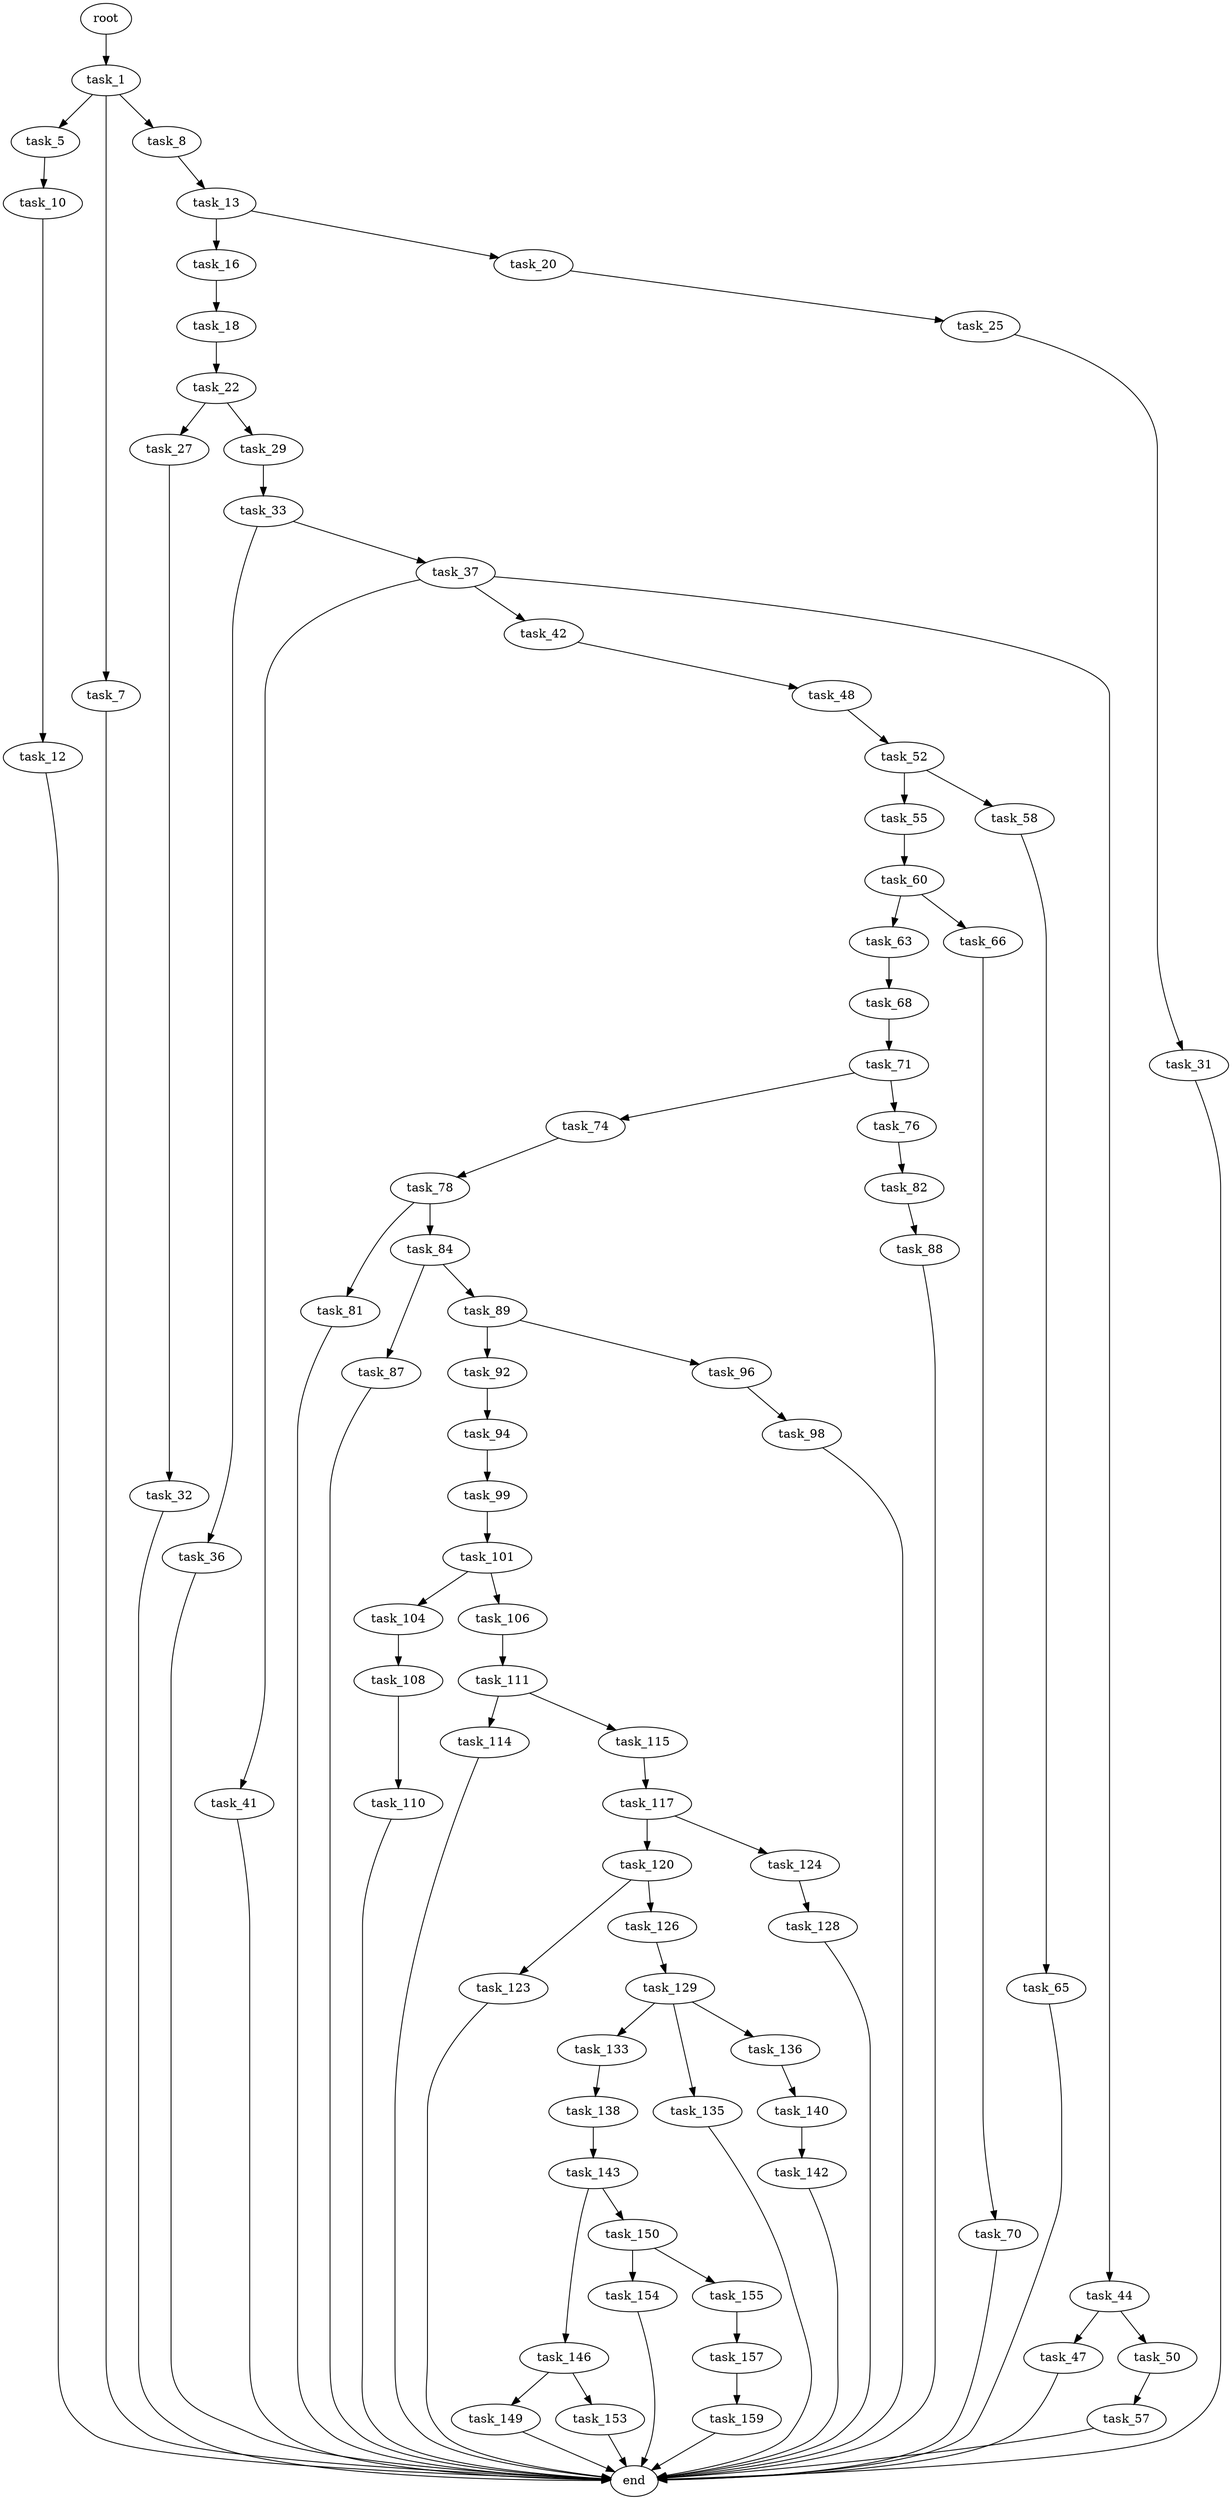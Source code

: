 digraph G {
  root [size="0.000000"];
  task_1 [size="130269091897.000000"];
  task_5 [size="1388238317.000000"];
  task_7 [size="16454113089.000000"];
  task_8 [size="782757789696.000000"];
  task_10 [size="549755813888.000000"];
  task_12 [size="134217728000.000000"];
  task_13 [size="4020138852.000000"];
  task_16 [size="567590258223.000000"];
  task_18 [size="549755813888.000000"];
  task_20 [size="7678137824.000000"];
  task_22 [size="12367573880.000000"];
  task_25 [size="86974752978.000000"];
  task_27 [size="2646368570.000000"];
  task_29 [size="741542263640.000000"];
  task_31 [size="6999686558.000000"];
  task_32 [size="549755813888.000000"];
  task_33 [size="44369316700.000000"];
  task_36 [size="68719476736.000000"];
  task_37 [size="231928233984.000000"];
  task_41 [size="12932708352.000000"];
  task_42 [size="51061964721.000000"];
  task_44 [size="368477491580.000000"];
  task_47 [size="28991029248.000000"];
  task_48 [size="28109809349.000000"];
  task_50 [size="11742632602.000000"];
  task_52 [size="282737998139.000000"];
  task_55 [size="411063765576.000000"];
  task_57 [size="2683455059.000000"];
  task_58 [size="782757789696.000000"];
  task_60 [size="43997937067.000000"];
  task_63 [size="368293445632.000000"];
  task_65 [size="451055769955.000000"];
  task_66 [size="68719476736.000000"];
  task_68 [size="366718390555.000000"];
  task_70 [size="3549638380.000000"];
  task_71 [size="782757789696.000000"];
  task_74 [size="226777943113.000000"];
  task_76 [size="9733724510.000000"];
  task_78 [size="8660735775.000000"];
  task_81 [size="18039288868.000000"];
  task_82 [size="282487327327.000000"];
  task_84 [size="317011692243.000000"];
  task_87 [size="886369292257.000000"];
  task_88 [size="11785864537.000000"];
  task_89 [size="1073741824000.000000"];
  task_92 [size="46010512951.000000"];
  task_94 [size="12843983456.000000"];
  task_96 [size="1986532770.000000"];
  task_98 [size="3373060815.000000"];
  task_99 [size="7742098718.000000"];
  task_101 [size="2681103472.000000"];
  task_104 [size="458585564220.000000"];
  task_106 [size="4306736722.000000"];
  task_108 [size="135730752175.000000"];
  task_110 [size="9776773771.000000"];
  task_111 [size="124965746433.000000"];
  task_114 [size="7756424109.000000"];
  task_115 [size="782757789696.000000"];
  task_117 [size="445841664495.000000"];
  task_120 [size="28991029248.000000"];
  task_123 [size="18134260339.000000"];
  task_124 [size="808736958540.000000"];
  task_126 [size="359335237921.000000"];
  task_128 [size="249388064620.000000"];
  task_129 [size="48208982493.000000"];
  task_133 [size="73001372743.000000"];
  task_135 [size="134217728000.000000"];
  task_136 [size="134217728000.000000"];
  task_138 [size="14841840651.000000"];
  task_140 [size="298616129885.000000"];
  task_142 [size="782757789696.000000"];
  task_143 [size="368293445632.000000"];
  task_146 [size="32649503480.000000"];
  task_149 [size="231928233984.000000"];
  task_150 [size="4612581388.000000"];
  task_153 [size="68719476736.000000"];
  task_154 [size="231928233984.000000"];
  task_155 [size="1073741824000.000000"];
  task_157 [size="278489785276.000000"];
  task_159 [size="368293445632.000000"];
  end [size="0.000000"];

  root -> task_1 [size="1.000000"];
  task_1 -> task_5 [size="209715200.000000"];
  task_1 -> task_7 [size="209715200.000000"];
  task_1 -> task_8 [size="209715200.000000"];
  task_5 -> task_10 [size="33554432.000000"];
  task_7 -> end [size="1.000000"];
  task_8 -> task_13 [size="679477248.000000"];
  task_10 -> task_12 [size="536870912.000000"];
  task_12 -> end [size="1.000000"];
  task_13 -> task_16 [size="411041792.000000"];
  task_13 -> task_20 [size="411041792.000000"];
  task_16 -> task_18 [size="536870912.000000"];
  task_18 -> task_22 [size="536870912.000000"];
  task_20 -> task_25 [size="134217728.000000"];
  task_22 -> task_27 [size="536870912.000000"];
  task_22 -> task_29 [size="536870912.000000"];
  task_25 -> task_31 [size="134217728.000000"];
  task_27 -> task_32 [size="209715200.000000"];
  task_29 -> task_33 [size="536870912.000000"];
  task_31 -> end [size="1.000000"];
  task_32 -> end [size="1.000000"];
  task_33 -> task_36 [size="33554432.000000"];
  task_33 -> task_37 [size="33554432.000000"];
  task_36 -> end [size="1.000000"];
  task_37 -> task_41 [size="301989888.000000"];
  task_37 -> task_42 [size="301989888.000000"];
  task_37 -> task_44 [size="301989888.000000"];
  task_41 -> end [size="1.000000"];
  task_42 -> task_48 [size="209715200.000000"];
  task_44 -> task_47 [size="536870912.000000"];
  task_44 -> task_50 [size="536870912.000000"];
  task_47 -> end [size="1.000000"];
  task_48 -> task_52 [size="33554432.000000"];
  task_50 -> task_57 [size="209715200.000000"];
  task_52 -> task_55 [size="209715200.000000"];
  task_52 -> task_58 [size="209715200.000000"];
  task_55 -> task_60 [size="411041792.000000"];
  task_57 -> end [size="1.000000"];
  task_58 -> task_65 [size="679477248.000000"];
  task_60 -> task_63 [size="75497472.000000"];
  task_60 -> task_66 [size="75497472.000000"];
  task_63 -> task_68 [size="411041792.000000"];
  task_65 -> end [size="1.000000"];
  task_66 -> task_70 [size="134217728.000000"];
  task_68 -> task_71 [size="411041792.000000"];
  task_70 -> end [size="1.000000"];
  task_71 -> task_74 [size="679477248.000000"];
  task_71 -> task_76 [size="679477248.000000"];
  task_74 -> task_78 [size="209715200.000000"];
  task_76 -> task_82 [size="536870912.000000"];
  task_78 -> task_81 [size="209715200.000000"];
  task_78 -> task_84 [size="209715200.000000"];
  task_81 -> end [size="1.000000"];
  task_82 -> task_88 [size="411041792.000000"];
  task_84 -> task_87 [size="209715200.000000"];
  task_84 -> task_89 [size="209715200.000000"];
  task_87 -> end [size="1.000000"];
  task_88 -> end [size="1.000000"];
  task_89 -> task_92 [size="838860800.000000"];
  task_89 -> task_96 [size="838860800.000000"];
  task_92 -> task_94 [size="838860800.000000"];
  task_94 -> task_99 [size="411041792.000000"];
  task_96 -> task_98 [size="209715200.000000"];
  task_98 -> end [size="1.000000"];
  task_99 -> task_101 [size="679477248.000000"];
  task_101 -> task_104 [size="134217728.000000"];
  task_101 -> task_106 [size="134217728.000000"];
  task_104 -> task_108 [size="411041792.000000"];
  task_106 -> task_111 [size="75497472.000000"];
  task_108 -> task_110 [size="134217728.000000"];
  task_110 -> end [size="1.000000"];
  task_111 -> task_114 [size="209715200.000000"];
  task_111 -> task_115 [size="209715200.000000"];
  task_114 -> end [size="1.000000"];
  task_115 -> task_117 [size="679477248.000000"];
  task_117 -> task_120 [size="679477248.000000"];
  task_117 -> task_124 [size="679477248.000000"];
  task_120 -> task_123 [size="75497472.000000"];
  task_120 -> task_126 [size="75497472.000000"];
  task_123 -> end [size="1.000000"];
  task_124 -> task_128 [size="536870912.000000"];
  task_126 -> task_129 [size="301989888.000000"];
  task_128 -> end [size="1.000000"];
  task_129 -> task_133 [size="838860800.000000"];
  task_129 -> task_135 [size="838860800.000000"];
  task_129 -> task_136 [size="838860800.000000"];
  task_133 -> task_138 [size="75497472.000000"];
  task_135 -> end [size="1.000000"];
  task_136 -> task_140 [size="209715200.000000"];
  task_138 -> task_143 [size="536870912.000000"];
  task_140 -> task_142 [size="301989888.000000"];
  task_142 -> end [size="1.000000"];
  task_143 -> task_146 [size="411041792.000000"];
  task_143 -> task_150 [size="411041792.000000"];
  task_146 -> task_149 [size="75497472.000000"];
  task_146 -> task_153 [size="75497472.000000"];
  task_149 -> end [size="1.000000"];
  task_150 -> task_154 [size="301989888.000000"];
  task_150 -> task_155 [size="301989888.000000"];
  task_153 -> end [size="1.000000"];
  task_154 -> end [size="1.000000"];
  task_155 -> task_157 [size="838860800.000000"];
  task_157 -> task_159 [size="209715200.000000"];
  task_159 -> end [size="1.000000"];
}
